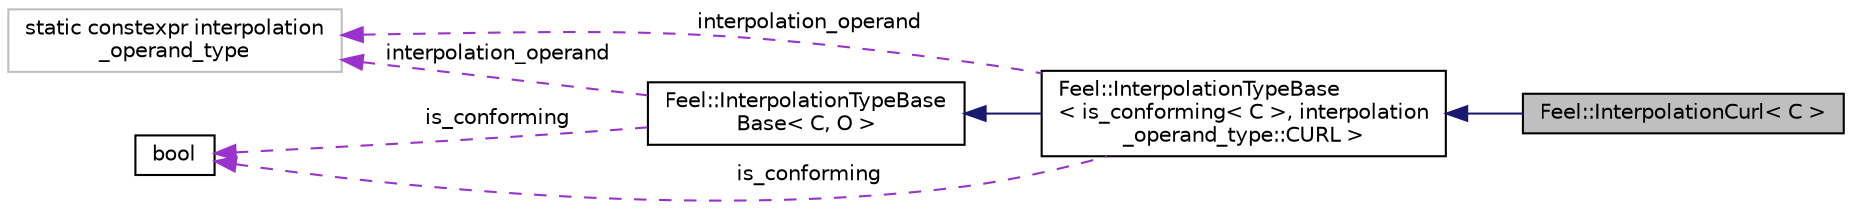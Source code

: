 digraph "Feel::InterpolationCurl&lt; C &gt;"
{
 // LATEX_PDF_SIZE
  edge [fontname="Helvetica",fontsize="10",labelfontname="Helvetica",labelfontsize="10"];
  node [fontname="Helvetica",fontsize="10",shape=record];
  rankdir="LR";
  Node1 [label="Feel::InterpolationCurl\< C \>",height=0.2,width=0.4,color="black", fillcolor="grey75", style="filled", fontcolor="black",tooltip=" "];
  Node2 -> Node1 [dir="back",color="midnightblue",fontsize="10",style="solid",fontname="Helvetica"];
  Node2 [label="Feel::InterpolationTypeBase\l\< is_conforming\< C \>, interpolation\l_operand_type::CURL \>",height=0.2,width=0.4,color="black", fillcolor="white", style="filled",URL="$classFeel_1_1InterpolationTypeBase.html",tooltip=" "];
  Node3 -> Node2 [dir="back",color="midnightblue",fontsize="10",style="solid",fontname="Helvetica"];
  Node3 [label="Feel::InterpolationTypeBase\lBase\< C, O \>",height=0.2,width=0.4,color="black", fillcolor="white", style="filled",URL="$classFeel_1_1InterpolationTypeBaseBase.html",tooltip=" "];
  Node4 -> Node3 [dir="back",color="darkorchid3",fontsize="10",style="dashed",label=" interpolation_operand" ,fontname="Helvetica"];
  Node4 [label="static constexpr interpolation\l_operand_type",height=0.2,width=0.4,color="grey75", fillcolor="white", style="filled",tooltip=" "];
  Node5 -> Node3 [dir="back",color="darkorchid3",fontsize="10",style="dashed",label=" is_conforming" ,fontname="Helvetica"];
  Node5 [label="bool",height=0.2,width=0.4,color="black", fillcolor="white", style="filled",URL="$classbool.html",tooltip=" "];
  Node4 -> Node2 [dir="back",color="darkorchid3",fontsize="10",style="dashed",label=" interpolation_operand" ,fontname="Helvetica"];
  Node5 -> Node2 [dir="back",color="darkorchid3",fontsize="10",style="dashed",label=" is_conforming" ,fontname="Helvetica"];
}
